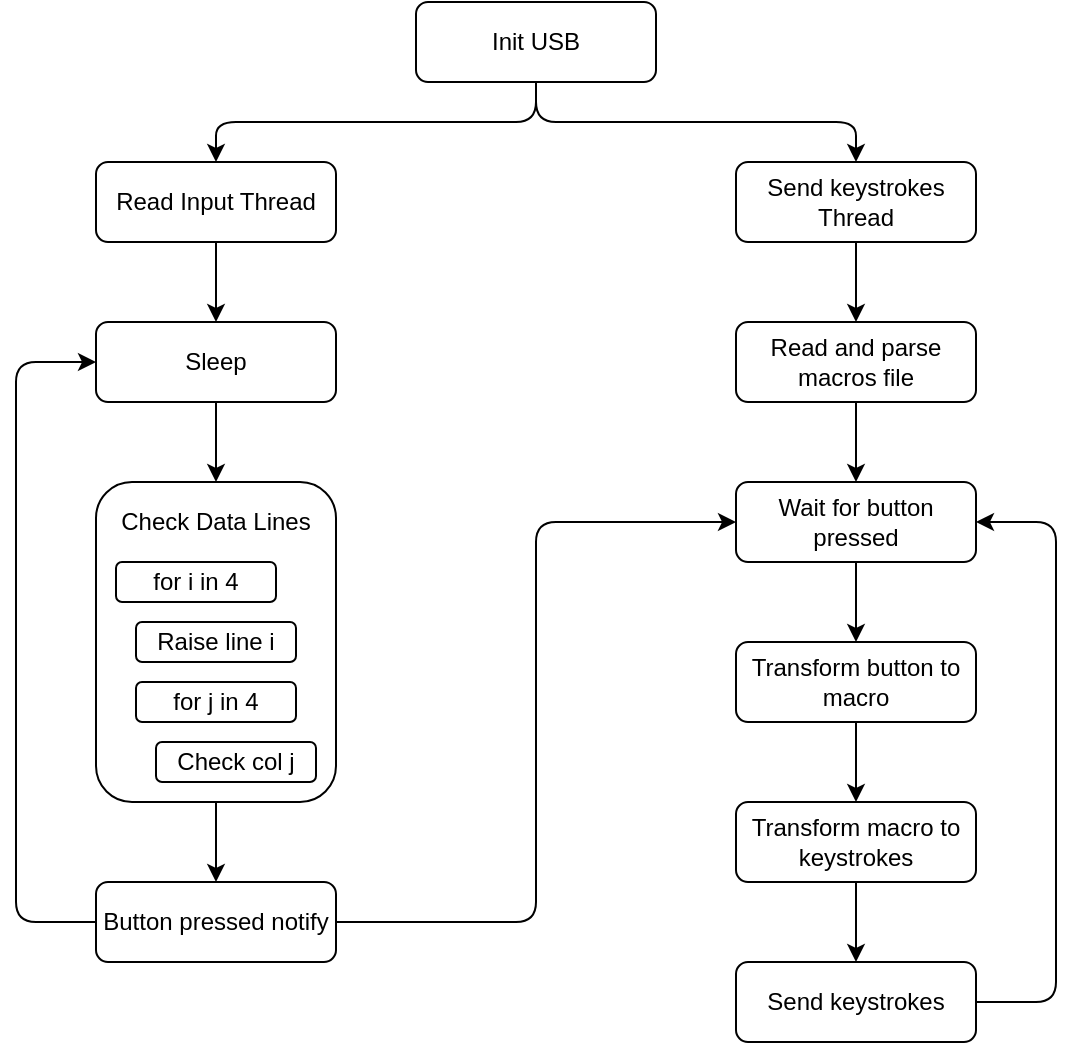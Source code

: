 <mxfile>
    <diagram id="aCiIpZxgR59EUS_ivT5W" name="Page-1">
        <mxGraphModel dx="677" dy="656" grid="1" gridSize="10" guides="1" tooltips="1" connect="1" arrows="1" fold="1" page="1" pageScale="1" pageWidth="850" pageHeight="1100" math="0" shadow="0">
            <root>
                <mxCell id="0"/>
                <mxCell id="1" parent="0"/>
                <mxCell id="5" style="edgeStyle=none;html=1;exitX=0.5;exitY=1;exitDx=0;exitDy=0;entryX=0.5;entryY=0;entryDx=0;entryDy=0;" edge="1" parent="1" source="2" target="4">
                    <mxGeometry relative="1" as="geometry">
                        <Array as="points">
                            <mxPoint x="420" y="100"/>
                            <mxPoint x="260" y="100"/>
                        </Array>
                    </mxGeometry>
                </mxCell>
                <mxCell id="6" style="edgeStyle=none;html=1;exitX=0.5;exitY=1;exitDx=0;exitDy=0;entryX=0.5;entryY=0;entryDx=0;entryDy=0;" edge="1" parent="1" source="2" target="3">
                    <mxGeometry relative="1" as="geometry">
                        <Array as="points">
                            <mxPoint x="420" y="100"/>
                            <mxPoint x="580" y="100"/>
                        </Array>
                    </mxGeometry>
                </mxCell>
                <mxCell id="2" value="Init USB&lt;br&gt;" style="rounded=1;whiteSpace=wrap;html=1;" vertex="1" parent="1">
                    <mxGeometry x="360" y="40" width="120" height="40" as="geometry"/>
                </mxCell>
                <mxCell id="26" value="" style="edgeStyle=none;html=1;" edge="1" parent="1" source="3" target="25">
                    <mxGeometry relative="1" as="geometry"/>
                </mxCell>
                <mxCell id="3" value="Send keystrokes Thread" style="rounded=1;whiteSpace=wrap;html=1;" vertex="1" parent="1">
                    <mxGeometry x="520" y="120" width="120" height="40" as="geometry"/>
                </mxCell>
                <mxCell id="8" value="" style="edgeStyle=none;html=1;" edge="1" parent="1" source="4" target="7">
                    <mxGeometry relative="1" as="geometry"/>
                </mxCell>
                <mxCell id="4" value="Read Input Thread&lt;br&gt;" style="rounded=1;whiteSpace=wrap;html=1;" vertex="1" parent="1">
                    <mxGeometry x="200" y="120" width="120" height="40" as="geometry"/>
                </mxCell>
                <mxCell id="18" style="edgeStyle=none;html=1;exitX=0.5;exitY=1;exitDx=0;exitDy=0;entryX=0.5;entryY=0;entryDx=0;entryDy=0;" edge="1" parent="1" source="7" target="9">
                    <mxGeometry relative="1" as="geometry"/>
                </mxCell>
                <mxCell id="7" value="Sleep" style="rounded=1;whiteSpace=wrap;html=1;" vertex="1" parent="1">
                    <mxGeometry x="200" y="200" width="120" height="40" as="geometry"/>
                </mxCell>
                <mxCell id="16" value="" style="group" vertex="1" connectable="0" parent="1">
                    <mxGeometry x="200" y="280" width="120" height="160" as="geometry"/>
                </mxCell>
                <mxCell id="9" value="" style="rounded=1;whiteSpace=wrap;html=1;" vertex="1" parent="16">
                    <mxGeometry width="120" height="160" as="geometry"/>
                </mxCell>
                <mxCell id="10" value="Check Data Lines" style="text;html=1;strokeColor=none;fillColor=none;align=center;verticalAlign=middle;whiteSpace=wrap;rounded=0;" vertex="1" parent="16">
                    <mxGeometry x="10" y="10" width="100" height="20" as="geometry"/>
                </mxCell>
                <mxCell id="11" value="for i in 4" style="rounded=1;whiteSpace=wrap;html=1;" vertex="1" parent="16">
                    <mxGeometry x="10" y="40" width="80" height="20" as="geometry"/>
                </mxCell>
                <mxCell id="12" value="Raise line i" style="rounded=1;whiteSpace=wrap;html=1;" vertex="1" parent="16">
                    <mxGeometry x="20" y="70" width="80" height="20" as="geometry"/>
                </mxCell>
                <mxCell id="13" value="for j in 4" style="rounded=1;whiteSpace=wrap;html=1;" vertex="1" parent="16">
                    <mxGeometry x="20" y="100" width="80" height="20" as="geometry"/>
                </mxCell>
                <mxCell id="14" value="Check col j" style="rounded=1;whiteSpace=wrap;html=1;" vertex="1" parent="16">
                    <mxGeometry x="30" y="130" width="80" height="20" as="geometry"/>
                </mxCell>
                <mxCell id="21" style="edgeStyle=none;html=1;exitX=0;exitY=0.5;exitDx=0;exitDy=0;entryX=0;entryY=0.5;entryDx=0;entryDy=0;" edge="1" parent="1" source="19" target="7">
                    <mxGeometry relative="1" as="geometry">
                        <Array as="points">
                            <mxPoint x="160" y="500"/>
                            <mxPoint x="160" y="220"/>
                        </Array>
                    </mxGeometry>
                </mxCell>
                <mxCell id="28" style="edgeStyle=none;html=1;exitX=1;exitY=0.5;exitDx=0;exitDy=0;entryX=0;entryY=0.5;entryDx=0;entryDy=0;" edge="1" parent="1" source="19" target="22">
                    <mxGeometry relative="1" as="geometry">
                        <Array as="points">
                            <mxPoint x="420" y="500"/>
                            <mxPoint x="420" y="300"/>
                        </Array>
                    </mxGeometry>
                </mxCell>
                <mxCell id="19" value="Button pressed notify" style="rounded=1;whiteSpace=wrap;html=1;" vertex="1" parent="1">
                    <mxGeometry x="200" y="480" width="120" height="40" as="geometry"/>
                </mxCell>
                <mxCell id="20" value="" style="edgeStyle=none;html=1;" edge="1" parent="1" source="9" target="19">
                    <mxGeometry relative="1" as="geometry"/>
                </mxCell>
                <mxCell id="31" value="" style="edgeStyle=none;html=1;" edge="1" parent="1" source="22" target="29">
                    <mxGeometry relative="1" as="geometry"/>
                </mxCell>
                <mxCell id="22" value="Wait for button pressed" style="rounded=1;whiteSpace=wrap;html=1;" vertex="1" parent="1">
                    <mxGeometry x="520" y="280" width="120" height="40" as="geometry"/>
                </mxCell>
                <mxCell id="27" value="" style="edgeStyle=none;html=1;" edge="1" parent="1" source="25" target="22">
                    <mxGeometry relative="1" as="geometry"/>
                </mxCell>
                <mxCell id="25" value="Read and parse macros file" style="rounded=1;whiteSpace=wrap;html=1;" vertex="1" parent="1">
                    <mxGeometry x="520" y="200" width="120" height="40" as="geometry"/>
                </mxCell>
                <mxCell id="32" value="" style="edgeStyle=none;html=1;" edge="1" parent="1" source="29" target="30">
                    <mxGeometry relative="1" as="geometry"/>
                </mxCell>
                <mxCell id="29" value="Transform button to macro" style="rounded=1;whiteSpace=wrap;html=1;" vertex="1" parent="1">
                    <mxGeometry x="520" y="360" width="120" height="40" as="geometry"/>
                </mxCell>
                <mxCell id="34" value="" style="edgeStyle=none;html=1;" edge="1" parent="1" source="30" target="33">
                    <mxGeometry relative="1" as="geometry"/>
                </mxCell>
                <mxCell id="30" value="Transform macro to keystrokes" style="rounded=1;whiteSpace=wrap;html=1;" vertex="1" parent="1">
                    <mxGeometry x="520" y="440" width="120" height="40" as="geometry"/>
                </mxCell>
                <mxCell id="35" style="edgeStyle=none;html=1;exitX=1;exitY=0.5;exitDx=0;exitDy=0;entryX=1;entryY=0.5;entryDx=0;entryDy=0;" edge="1" parent="1" source="33" target="22">
                    <mxGeometry relative="1" as="geometry">
                        <Array as="points">
                            <mxPoint x="680" y="540"/>
                            <mxPoint x="680" y="300"/>
                        </Array>
                    </mxGeometry>
                </mxCell>
                <mxCell id="33" value="Send keystrokes" style="rounded=1;whiteSpace=wrap;html=1;" vertex="1" parent="1">
                    <mxGeometry x="520" y="520" width="120" height="40" as="geometry"/>
                </mxCell>
            </root>
        </mxGraphModel>
    </diagram>
</mxfile>